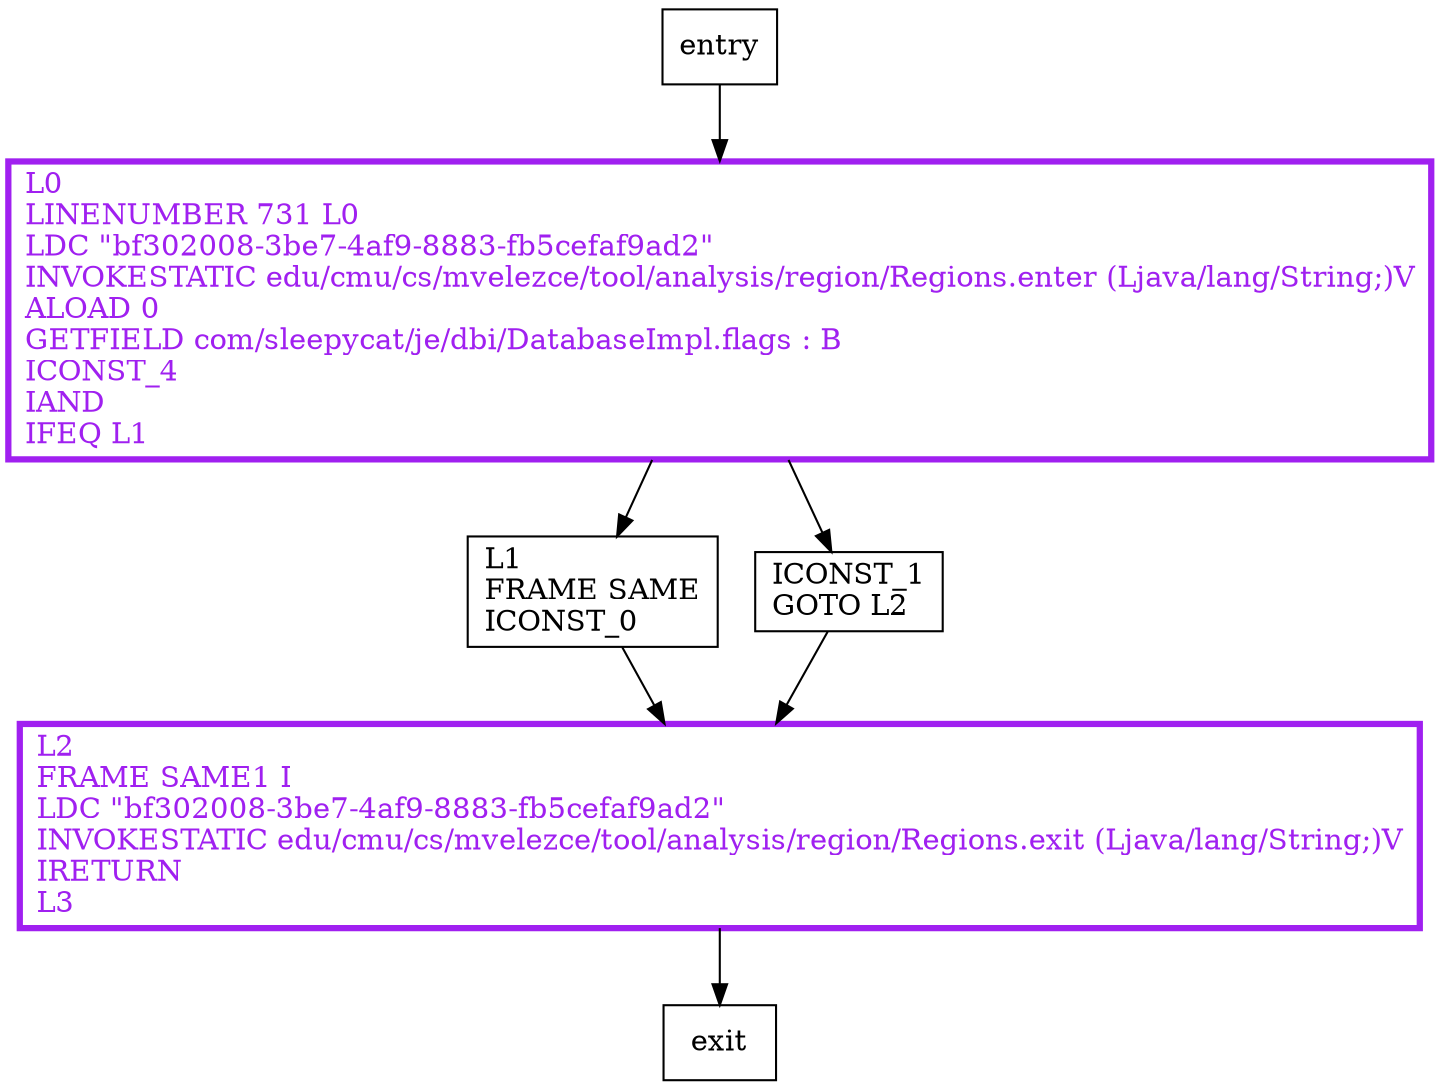 digraph replicatedBitSet {
node [shape=record];
545177196 [label="L1\lFRAME SAME\lICONST_0\l"];
1184060110 [label="L2\lFRAME SAME1 I\lLDC \"bf302008-3be7-4af9-8883-fb5cefaf9ad2\"\lINVOKESTATIC edu/cmu/cs/mvelezce/tool/analysis/region/Regions.exit (Ljava/lang/String;)V\lIRETURN\lL3\l"];
1115280925 [label="L0\lLINENUMBER 731 L0\lLDC \"bf302008-3be7-4af9-8883-fb5cefaf9ad2\"\lINVOKESTATIC edu/cmu/cs/mvelezce/tool/analysis/region/Regions.enter (Ljava/lang/String;)V\lALOAD 0\lGETFIELD com/sleepycat/je/dbi/DatabaseImpl.flags : B\lICONST_4\lIAND\lIFEQ L1\l"];
2028660299 [label="ICONST_1\lGOTO L2\l"];
entry;
exit;
entry -> 1115280925;
545177196 -> 1184060110;
1184060110 -> exit;
1115280925 -> 545177196;
1115280925 -> 2028660299;
2028660299 -> 1184060110;
1184060110[fontcolor="purple", penwidth=3, color="purple"];
1115280925[fontcolor="purple", penwidth=3, color="purple"];
}

